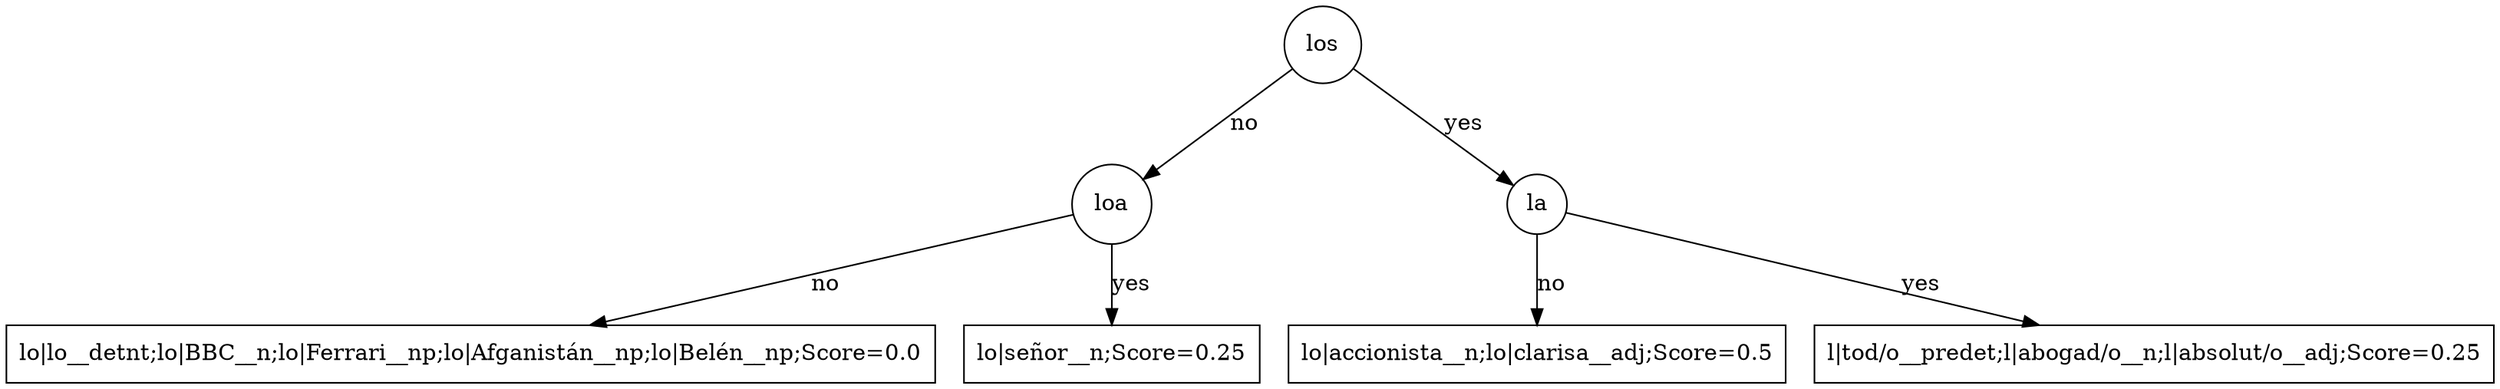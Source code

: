 digraph DecissionTree {
node [shape=circle];  node0 [label="los"]; node2 [label="loa"]; node1 [label="la"]; 
node [shape=box];  node6 [label="lo|lo__detnt;lo|BBC__n;lo|Ferrari__np;lo|Afganistán__np;lo|Belén__np;Score=0.0"]; node5 [label="lo|señor__n;Score=0.25"]; node4 [label="lo|accionista__n;lo|clarisa__adj;Score=0.5"]; node3 [label="l|tod/o__predet;l|abogad/o__n;l|absolut/o__adj;Score=0.25"]; 
"node0" -> "node2" [label="no"];
"node0" -> "node1" [label="yes"];
"node2" -> "node6" [label="no"];
"node2" -> "node5" [label="yes"];
"node1" -> "node4" [label="no"];
"node1" -> "node3" [label="yes"];
}
digraph DecissionTree {
node [shape=circle];  node7 [label="todos"]; node9 [label="todoa"]; node8 [label="todas"]; 
node [shape=box];  node13 [label="todo|lo__detnt;todo|BBC__n;todo|Ferrari__np;todo|Afganistán__np;todo|Belén__np;Score=1.0"]; node12 [label="todo|señor__n;Score=0.25"]; node11 [label="todo|accionista__n;todo|clarisa__adj;Score=1.0"]; node10 [label="tod|tod/o__predet;tod|abogad/o__n;tod|absolut/o__adj;Score=0.0"]; 
"node7" -> "node9" [label="no"];
"node7" -> "node8" [label="yes"];
"node9" -> "node13" [label="no"];
"node9" -> "node12" [label="yes"];
"node8" -> "node11" [label="no"];
"node8" -> "node10" [label="yes"];
}
digraph DecissionTree {
node [shape=circle];  node14 [label="siervos"]; node16 [label="siervoes"]; node15 [label="siervas"]; 
node [shape=box];  node20 [label="siervo|lo__detnt;siervo|BBC__n;siervo|Ferrari__np;siervo|Afganistán__np;siervo|Belén__np;Score=1.0"]; node19 [label="siervo|señor__n;Score=0.25"]; node18 [label="siervo|accionista__n;siervo|clarisa__adj;Score=1.0"]; node17 [label="sierv|tod/o__predet;sierv|abogad/o__n;sierv|absolut/o__adj;Score=1.0"]; 
"node14" -> "node16" [label="no"];
"node14" -> "node15" [label="yes"];
"node16" -> "node20" [label="no"];
"node16" -> "node19" [label="yes"];
"node15" -> "node18" [label="no"];
"node15" -> "node17" [label="yes"];
}
digraph DecissionTree {
node [shape=circle];  node21 [label="BBCs"]; node23 [label="BBCes"]; 
node [shape=box];  node25 [label="BBC|lo__detnt;BBC|BBC__n;BBC|Ferrari__np;BBC|Afganistán__np;BBC|Belén__np;Score=1.0"]; node24 [label="BBC|señor__n;Score=0.25"]; node22 [label="BBC|accionista__n;BBC|clarisa__adj;Score=0.5"]; 
"node21" -> "node23" [label="no"];
"node21" -> "node22" [label="yes"];
"node23" -> "node25" [label="no"];
"node23" -> "node24" [label="yes"];
}
digraph DecissionTree {
node [shape=circle];  node26 [label="UVicas"]; node28 [label="UVics"]; 
node [shape=box];  node30 [label="UVic|lo__detnt;UVic|BBC__n;UVic|Ferrari__np;UVic|Afganistán__np;UVic|Belén__np;Score=0.0"]; node29 [label="UVic|accionista__n;UVic|clarisa__adj;Score=0.0"]; node27 [label="UVic|señor__n;Score=0.0"]; 
"node26" -> "node28" [label="no"];
"node26" -> "node27" [label="yes"];
"node28" -> "node30" [label="no"];
"node28" -> "node29" [label="yes"];
}
digraph DecissionTree {
node [shape=circle];  node31 [label="oradores"]; node33 [label="oradors"]; 
node [shape=box];  node35 [label="orador|lo__detnt;orador|BBC__n;orador|Ferrari__np;orador|Afganistán__np;orador|Belén__np;Score=1.0"]; node34 [label="orador|accionista__n;orador|clarisa__adj;Score=0.5"]; node32 [label="orador|señor__n;Score=1.0"]; 
"node31" -> "node33" [label="no"];
"node31" -> "node32" [label="yes"];
"node33" -> "node35" [label="no"];
"node33" -> "node34" [label="yes"];
}
digraph DecissionTree {
node [shape=circle];  node36 [label="acusadores"]; node38 [label="acusadors"]; 
node [shape=box];  node40 [label="acusador|lo__detnt;acusador|BBC__n;acusador|Ferrari__np;acusador|Afganistán__np;acusador|Belén__np;Score=1.0"]; node39 [label="acusador|accionista__n;acusador|clarisa__adj;Score=0.5"]; node37 [label="acusador|señor__n;Score=1.0"]; 
"node36" -> "node38" [label="no"];
"node36" -> "node37" [label="yes"];
"node38" -> "node40" [label="no"];
"node38" -> "node39" [label="yes"];
}
digraph DecissionTree {
node [shape=circle];  node41 [label="administradora"]; node43 [label="administradors"]; 
node [shape=box];  node45 [label="administrador|lo__detnt;administrador|BBC__n;administrador|Ferrari__np;administrador|Afganistán__np;administrador|Belén__np;Score=1.0"]; node44 [label="administrador|accionista__n;administrador|clarisa__adj;Score=0.5"]; node42 [label="administrador|señor__n;Score=1.0"]; 
"node41" -> "node43" [label="no"];
"node41" -> "node42" [label="yes"];
"node43" -> "node45" [label="no"];
"node43" -> "node44" [label="yes"];
}
digraph DecissionTree {
node [shape=circle];  node46 [label="prestamistas"]; node48 [label="prestamistaa"]; node47 [label="prestamistos"]; node50 [label="prestamist"]; 
node [shape=box];  node54 [label="prestamista|lo__detnt;prestamista|BBC__n;prestamista|Ferrari__np;prestamista|Afganistán__np;prestamista|Belén__np;Score=1.0"]; node53 [label="prestamista|señor__n;Score=0.25"]; node52 [label="prestamista|accionista__n;prestamista|clarisa__adj;Score=0.0"]; node51 [label="prestamist|señor__n;Score=0.5"]; node49 [label="prestamist|tod/o__predet;prestamist|abogad/o__n;prestamist|absolut/o__adj;Score=0.5"]; 
"node46" -> "node48" [label="no"];
"node46" -> "node47" [label="yes"];
"node48" -> "node54" [label="no"];
"node48" -> "node53" [label="yes"];
"node47" -> "node50" [label="no"];
"node47" -> "node49" [label="yes"];
"node50" -> "node52" [label="no"];
"node50" -> "node51" [label="yes"];
}
digraph DecissionTree {
node [shape=circle];  node55 [label="Ferraris"]; node57 [label="Ferrarias"]; 
node [shape=box];  node59 [label="Ferrari|lo__detnt;Ferrari|BBC__n;Ferrari|Ferrari__np;Ferrari|Afganistán__np;Ferrari|Belén__np;Score=1.0"]; node58 [label="Ferrari|señor__n;Score=0.25"]; node56 [label="Ferrari|accionista__n;Ferrari|clarisa__adj;Score=0.5"]; 
"node55" -> "node57" [label="no"];
"node55" -> "node56" [label="yes"];
"node57" -> "node59" [label="no"];
"node57" -> "node58" [label="yes"];
}
digraph DecissionTree {
node [shape=circle];  node60 [label="Amaras"]; node62 [label="Amaraa"]; node61 [label="Amaros"]; node64 [label="Amar"]; 
node [shape=box];  node68 [label="Amara|lo__detnt;Amara|BBC__n;Amara|Ferrari__np;Amara|Afganistán__np;Amara|Belén__np;Score=1.0"]; node67 [label="Amara|señor__n;Score=0.25"]; node66 [label="Amara|accionista__n;Amara|clarisa__adj;Score=0.5"]; node65 [label="Amar|señor__n;Score=0.25"]; node63 [label="Amar|tod/o__predet;Amar|abogad/o__n;Amar|absolut/o__adj;Score=0.25"]; 
"node60" -> "node62" [label="no"];
"node60" -> "node61" [label="yes"];
"node62" -> "node68" [label="no"];
"node62" -> "node67" [label="yes"];
"node61" -> "node64" [label="no"];
"node61" -> "node63" [label="yes"];
"node64" -> "node66" [label="no"];
"node64" -> "node65" [label="yes"];
}
digraph DecissionTree {
node [shape=circle];  node69 [label="Antiguos"]; node71 [label="Antiguoas"]; node70 [label="Antiguas"]; 
node [shape=box];  node75 [label="Antiguo|lo__detnt;Antiguo|BBC__n;Antiguo|Ferrari__np;Antiguo|Afganistán__np;Antiguo|Belén__np;Score=1.0"]; node74 [label="Antiguo|señor__n;Score=0.25"]; node73 [label="Antiguo|accionista__n;Antiguo|clarisa__adj;Score=0.5"]; node72 [label="Antigu|tod/o__predet;Antigu|abogad/o__n;Antigu|absolut/o__adj;Score=0.25"]; 
"node69" -> "node71" [label="no"];
"node69" -> "node70" [label="yes"];
"node71" -> "node75" [label="no"];
"node71" -> "node74" [label="yes"];
"node70" -> "node73" [label="no"];
"node70" -> "node72" [label="yes"];
}
digraph DecissionTree {
node [shape=circle];  node76 [label="Núrias"]; node78 [label="Núriaas"]; node77 [label="Núrios"]; node80 [label="Núri"]; 
node [shape=box];  node84 [label="Núria|lo__detnt;Núria|BBC__n;Núria|Ferrari__np;Núria|Afganistán__np;Núria|Belén__np;Score=1.0"]; node83 [label="Núria|señor__n;Score=0.25"]; node82 [label="Núria|accionista__n;Núria|clarisa__adj;Score=0.5"]; node81 [label="Núri|señor__n;Score=0.25"]; node79 [label="Núri|tod/o__predet;Núri|abogad/o__n;Núri|absolut/o__adj;Score=0.25"]; 
"node76" -> "node78" [label="no"];
"node76" -> "node77" [label="yes"];
"node78" -> "node84" [label="no"];
"node78" -> "node83" [label="yes"];
"node77" -> "node80" [label="no"];
"node77" -> "node79" [label="yes"];
"node80" -> "node82" [label="no"];
"node80" -> "node81" [label="yes"];
}
digraph DecissionTree {
node [shape=circle];  node85 [label="Paus"]; node87 [label="Paues"]; 
node [shape=box];  node89 [label="Pau|lo__detnt;Pau|BBC__n;Pau|Ferrari__np;Pau|Afganistán__np;Pau|Belén__np;Score=1.0"]; node88 [label="Pau|señor__n;Score=0.25"]; node86 [label="Pau|accionista__n;Pau|clarisa__adj;Score=0.5"]; 
"node85" -> "node87" [label="no"];
"node85" -> "node86" [label="yes"];
"node87" -> "node89" [label="no"];
"node87" -> "node88" [label="yes"];
}
digraph DecissionTree {
node [shape=circle];  node90 [label="lesbianas"]; node92 [label="lesbianaas"]; node91 [label="lesbiano"]; node94 [label="lesbian"]; 
node [shape=box];  node98 [label="lesbiana|lo__detnt;lesbiana|BBC__n;lesbiana|Ferrari__np;lesbiana|Afganistán__np;lesbiana|Belén__np;Score=1.0"]; node97 [label="lesbiana|señor__n;Score=0.25"]; node96 [label="lesbiana|accionista__n;lesbiana|clarisa__adj;Score=1.0"]; node95 [label="lesbian|señor__n;Score=0.5"]; node93 [label="lesbian|tod/o__predet;lesbian|abogad/o__n;lesbian|absolut/o__adj;Score=0.5"]; 
"node90" -> "node92" [label="no"];
"node90" -> "node91" [label="yes"];
"node92" -> "node98" [label="no"];
"node92" -> "node97" [label="yes"];
"node91" -> "node94" [label="no"];
"node91" -> "node93" [label="yes"];
"node94" -> "node96" [label="no"];
"node94" -> "node95" [label="yes"];
}
digraph DecissionTree {
node [shape=circle];  node99 [label="clarisa"]; node101 [label="clarisass"]; node107 [label="clarisases"]; node100 [label="clarisos"]; node103 [label="claris"]; 
node [shape=box];  node109 [label="clarisas|lo__detnt;clarisas|BBC__n;clarisas|Ferrari__np;clarisas|Afganistán__np;clarisas|Belén__np;Score=1.0"]; node108 [label="clarisas|señor__n;Score=0.25"]; node106 [label="clarisas|accionista__n;clarisas|clarisa__adj;Score=0.5"]; node105 [label="clarisa|accionista__n;clarisa|clarisa__adj;Score=1.0"]; node104 [label="claris|señor__n;Score=0.5"]; node102 [label="claris|tod/o__predet;claris|abogad/o__n;claris|absolut/o__adj;Score=0.5"]; 
"node99" -> "node101" [label="no"];
"node99" -> "node100" [label="yes"];
"node101" -> "node107" [label="no"];
"node101" -> "node106" [label="yes"];
"node107" -> "node109" [label="no"];
"node107" -> "node108" [label="yes"];
"node100" -> "node103" [label="no"];
"node100" -> "node102" [label="yes"];
"node103" -> "node105" [label="no"];
"node103" -> "node104" [label="yes"];
}
digraph DecissionTree {
node [shape=circle];  node110 [label="castas"]; node112 [label="castaes"]; node111 [label="castos"]; node114 [label="castes"]; 
node [shape=box];  node118 [label="casta|lo__detnt;casta|BBC__n;casta|Ferrari__np;casta|Afganistán__np;casta|Belén__np;Score=1.0"]; node117 [label="casta|señor__n;Score=0.25"]; node116 [label="casta|accionista__n;casta|clarisa__adj;Score=1.0"]; node115 [label="cast|señor__n;Score=0.5"]; node113 [label="cast|tod/o__predet;cast|abogad/o__n;cast|absolut/o__adj;Score=1.0"]; 
"node110" -> "node112" [label="no"];
"node110" -> "node111" [label="yes"];
"node112" -> "node118" [label="no"];
"node112" -> "node117" [label="yes"];
"node111" -> "node114" [label="no"];
"node111" -> "node113" [label="yes"];
"node114" -> "node116" [label="no"];
"node114" -> "node115" [label="yes"];
}
digraph DecissionTree {
node [shape=circle];  node119 [label="bajos"]; node121 [label="bajoes"]; node120 [label="baja"]; 
node [shape=box];  node125 [label="bajo|lo__detnt;bajo|BBC__n;bajo|Ferrari__np;bajo|Afganistán__np;bajo|Belén__np;Score=1.0"]; node124 [label="bajo|señor__n;Score=0.25"]; node123 [label="bajo|accionista__n;bajo|clarisa__adj;Score=1.0"]; node122 [label="baj|tod/o__predet;baj|abogad/o__n;baj|absolut/o__adj;Score=1.0"]; 
"node119" -> "node121" [label="no"];
"node119" -> "node120" [label="yes"];
"node121" -> "node125" [label="no"];
"node121" -> "node124" [label="yes"];
"node120" -> "node123" [label="no"];
"node120" -> "node122" [label="yes"];
}
